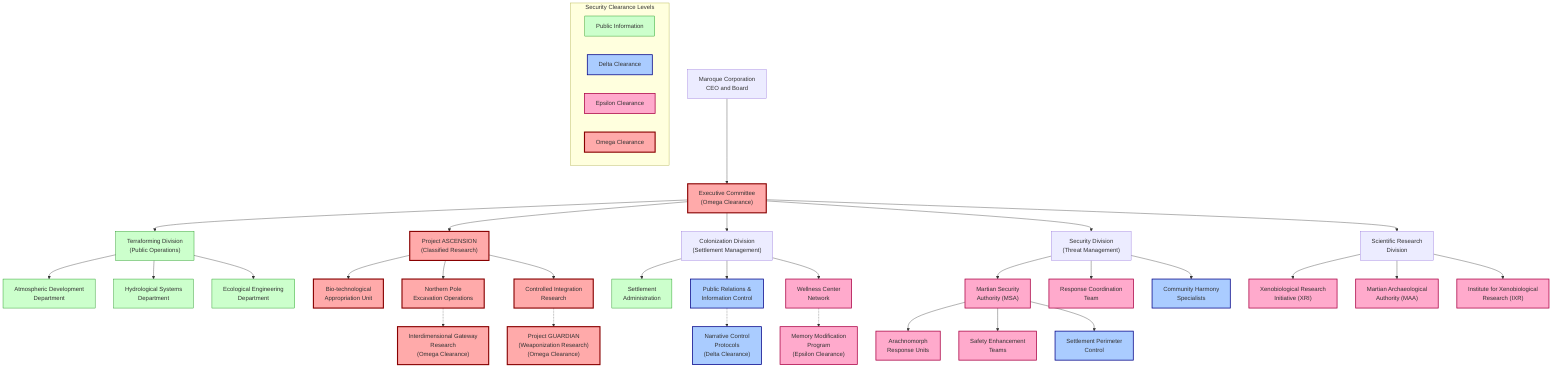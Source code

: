 flowchart TD
    CEO[Maroque Corporation\nCEO and Board] --> ExecutiveCommittee["Executive Committee\n(Omega Clearance)"]
    
    ExecutiveCommittee --> TerraformingDiv["Terraforming Division\n(Public Operations)"]
    ExecutiveCommittee --> ProjectAscension["Project ASCENSION\n(Classified Research)"]
    ExecutiveCommittee --> ColonizationDiv["Colonization Division\n(Settlement Management)"]
    ExecutiveCommittee --> SecurityDiv["Security Division\n(Threat Management)"]
    
    %% Terraforming Division
    TerraformingDiv --> AtmosphericDept["Atmospheric Development\nDepartment"]
    TerraformingDiv --> HydrologyDept["Hydrological Systems\nDepartment"]
    TerraformingDiv --> EcologicalDept["Ecological Engineering\nDepartment"]
    
    %% Project ASCENSION
    ProjectAscension --> BioTechApprop["Bio-technological\nAppropriation Unit"]
    ProjectAscension --> NorthernPoleEx["Northern Pole\nExcavation Operations"]
    ProjectAscension --> ControlledInt["Controlled Integration\nResearch"]
    
    %% Colonization Division
    ColonizationDiv --> SettlementAdmin["Settlement\nAdministration"]
    ColonizationDiv --> PublicRelations["Public Relations &\nInformation Control"]
    ColonizationDiv --> WellnessCenters["Wellness Center\nNetwork"]
    
    %% Security Division
    SecurityDiv --> MSA["Martian Security\nAuthority (MSA)"]
    SecurityDiv --> ResponseCoord["Response Coordination\nTeam"]
    SecurityDiv --> CommunityHarmony["Community Harmony\nSpecialists"]
    
    %% MSA Branches
    MSA --> ARU["Arachnomorph\nResponse Units"]
    MSA --> SET["Safety Enhancement\nTeams"]
    MSA --> BorderControl["Settlement Perimeter\nControl"]
    
    %% Scientific Research Subdivisions
    ExecutiveCommittee --> ScienceDiv["Scientific Research\nDivision"]
    
    ScienceDiv --> XBR["Xenobiological Research\nInitiative (XRI)"]
    ScienceDiv --> MAA["Martian Archaeological\nAuthority (MAA)"]
    ScienceDiv --> IXR["Institute for Xenobiological\nResearch (IXR)"]
    
    %% Additional important connections
    WellnessCenters -.-> MemoryMod["Memory Modification\nProgram\n(Epsilon Clearance)"]
    PublicRelations -.-> NarrativeControl["Narrative Control\nProtocols\n(Delta Clearance)"]
    NorthernPoleEx -.-> GatewayResearch["Interdimensional Gateway\nResearch\n(Omega Clearance)"]
    ControlledInt -.-> GUARDIAN["Project GUARDIAN\n(Weaponization Research)\n(Omega Clearance)"]
    
    %% Security classifications and color coding
    classDef public fill:#cfc,stroke:#080,stroke-width:1px
    classDef delta fill:#acf,stroke:#008,stroke-width:2px
    classDef epsilon fill:#fac,stroke:#a04,stroke-width:2px
    classDef omega fill:#faa,stroke:#800,stroke-width:3px
    
    class TerraformingDiv,AtmosphericDept,HydrologyDept,EcologicalDept,SettlementAdmin public
    class PublicRelations,CommunityHarmony,BorderControl,NarrativeControl delta
    class MSA,ResponseCoord,ARU,SET,WellnessCenters,MemoryMod,MAA,IXR,XBR epsilon
    class ExecutiveCommittee,ProjectAscension,BioTechApprop,NorthernPoleEx,ControlledInt,GatewayResearch,GUARDIAN omega
    
    %% Legend
    subgraph SecurityClearance["Security Clearance Levels"]
        PublicInfo["Public Information"]
        DeltaAccess["Delta Clearance"]
        EpsilonAccess["Epsilon Clearance"]
        OmegaAccess["Omega Clearance"]
    end
    
    class PublicInfo public
    class DeltaAccess delta
    class EpsilonAccess epsilon
    class OmegaAccess omega